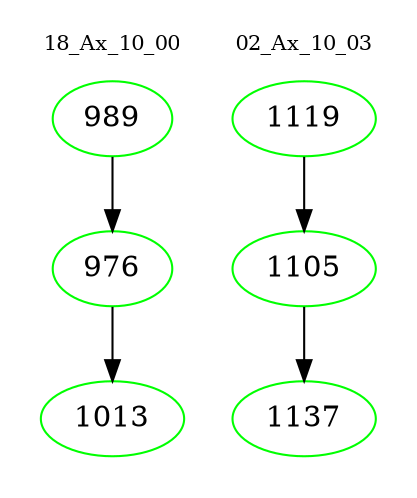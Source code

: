 digraph{
subgraph cluster_0 {
color = white
label = "18_Ax_10_00";
fontsize=10;
T0_989 [label="989", color="green"]
T0_989 -> T0_976 [color="black"]
T0_976 [label="976", color="green"]
T0_976 -> T0_1013 [color="black"]
T0_1013 [label="1013", color="green"]
}
subgraph cluster_1 {
color = white
label = "02_Ax_10_03";
fontsize=10;
T1_1119 [label="1119", color="green"]
T1_1119 -> T1_1105 [color="black"]
T1_1105 [label="1105", color="green"]
T1_1105 -> T1_1137 [color="black"]
T1_1137 [label="1137", color="green"]
}
}
